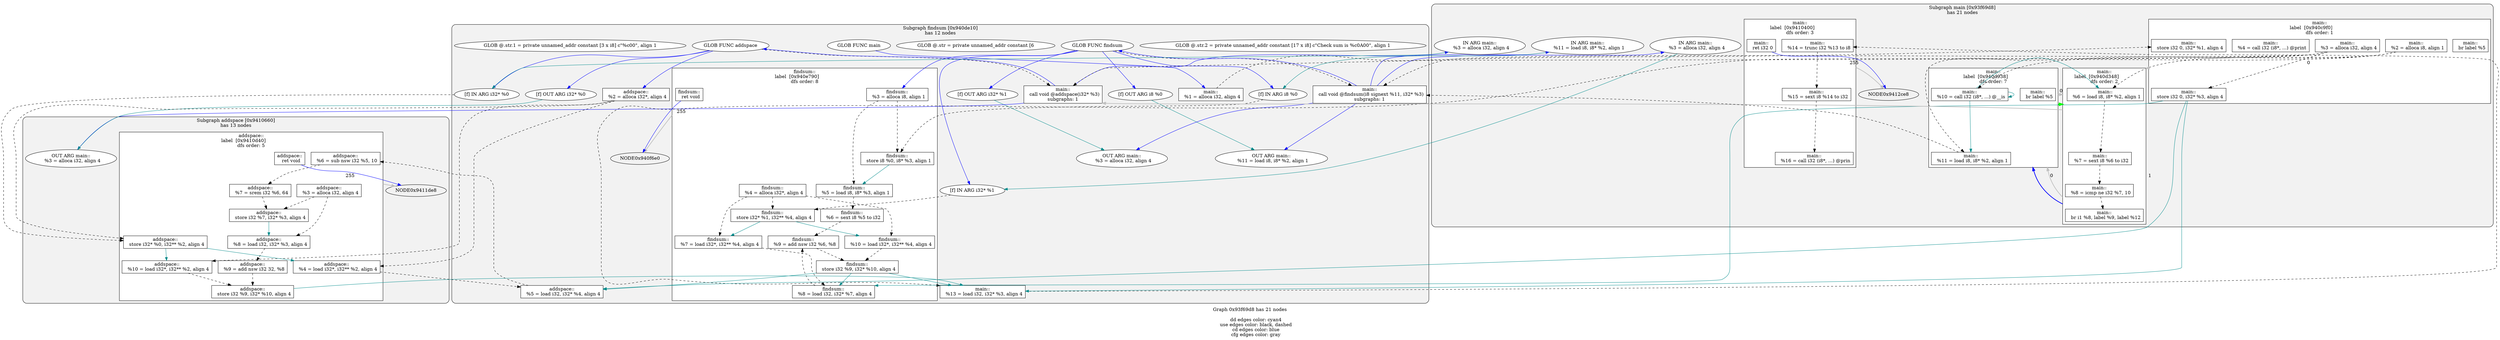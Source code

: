 digraph "DependenceGraph" {
	compound=true label="Graph 0x93f69d8 has 21 nodes\n
	dd edges color: cyan4
	use edges color: black, dashed
	cd edges color: blue
	cfg edges color: gray"

	/* subgraph 0x940de10 nodes */
	subgraph cluster_0x940de10 {
		style="filled, rounded" fillcolor=gray95
		label="Subgraph findsum [0x940de10]\nhas 12 nodes
"
		NODE0x940e250 [label="[f] IN ARG i8 %0" style=filled fillcolor=white]
		/* -- node 0x93fd7e8
		 * ------------------------------------------- */
		/* DD edges */
		/* USE edges */
		NODE0x940e250 -> NODE0x940eb00 [color="black" rank=max style="dashed"]
		/* CD edges */
		/* ID edges */
		NODE0x940e350 [label="[f] OUT ARG i8 %0" style=filled fillcolor=white]
		/* -- node 0x93fd7e8
		 * ------------------------------------------- */
		/* DD edges */
		NODE0x940e350 -> NODE0x940fd68 [color="cyan4" rank=max]
		/* USE edges */
		/* CD edges */
		/* ID edges */
		NODE0x940e4f0 [label="[f] IN ARG i32* %1" style=filled fillcolor=white]
		/* -- node 0x93fd800
		 * ------------------------------------------- */
		/* DD edges */
		/* USE edges */
		NODE0x940e4f0 -> NODE0x940ec30 [color="black" rank=max style="dashed"]
		/* CD edges */
		/* ID edges */
		NODE0x940e5f0 [label="[f] OUT ARG i32* %1" style=filled fillcolor=white]
		/* -- node 0x93fd800
		 * ------------------------------------------- */
		/* DD edges */
		NODE0x940e5f0 -> NODE0x9410068 [color="cyan4" rank=max]
		/* USE edges */
		/* CD edges */
		/* ID edges */
		/* Basic Block findsum::
label  [0x940e790] */
		subgraph cluster_bb_0x940e790 {
			style=filled fillcolor=white
			label="findsum::
label  [0x940e790]		\ndfs order: 8"
			NODE0x940e8a0 [shape=rect label="0x93fd82c"]
			NODE0x940e9d0 [shape=rect label="0x93fd864"]
			NODE0x940eb00 [shape=rect label="0x93fd8a8"]
			NODE0x940ec30 [shape=rect label="0x93fd8e8"]
			NODE0x940ed60 [shape=rect label="0x93fd91c"]
			NODE0x940ee90 [shape=rect label="0x93fd954"]
			NODE0x940efc0 [shape=rect label="0x93fd984"]
			NODE0x940f0f0 [shape=rect label="0x93fd9bc"]
			NODE0x940f220 [shape=rect label="0x93fb2c8"]
			NODE0x940f350 [shape=rect label="0x93fb2fc"]
			NODE0x940f480 [shape=rect label="0x93fb340"]
			NODE0x940f5b0 [shape=rect label="0x93fb368"]
		} /* cluster_bb_0x940e790 */

	NODE0x940f5b0 -> NODE0x940f6e0 [penwidth=2 label="255"  ltail=cluster_bb_0x940e790  lhead=cluster_bb_0x940f7e0  color="gray"]
		NODE0x940f220 [label="findsum::
  %9 = add nsw i32 %6, %8" style=filled fillcolor=white]
		/* -- node 0x93fb2c8
		 * ------------------------------------------- */
		/* DD edges */
		/* USE edges */
		NODE0x940f220 -> NODE0x940f480 [color="black" rank=max style="dashed"]
		/* CD edges */
		/* ID edges */
		NODE0x940f350 [label="findsum::
  %10 = load i32*, i32** %4, align 4" style=filled fillcolor=white]
		/* -- node 0x93fb2fc
		 * ------------------------------------------- */
		/* DD edges */
		/* USE edges */
		NODE0x940f350 -> NODE0x940f480 [color="black" rank=max style="dashed"]
		/* CD edges */
		/* ID edges */
		NODE0x940f480 [label="findsum::
  store i32 %9, i32* %10, align 4" style=filled fillcolor=white]
		/* -- node 0x93fb340
		 * ------------------------------------------- */
		/* DD edges */
		NODE0x940f480 -> NODE0x940f0f0 [color="cyan4" rank=max]
		NODE0x940f480 -> NODE0x9411310 [color="cyan4" rank=max]
		NODE0x940f480 -> NODE0x94126b8 [color="cyan4" rank=max]
		/* USE edges */
		/* CD edges */
		/* ID edges */
		NODE0x940f5b0 [label="findsum::
  ret void" style=filled fillcolor=white]
		/* -- node 0x93fb368
		 * ------------------------------------------- */
		/* DD edges */
		/* USE edges */
		/* CD edges */
		NODE0x940f5b0 -> NODE0x940f6e0 [color="blue"]
		/* ID edges */
		NODE0x940e8a0 [label="findsum::
  %3 = alloca i8, align 1" style=filled fillcolor=white]
		/* -- node 0x93fd82c
		 * ------------------------------------------- */
		/* DD edges */
		/* USE edges */
		NODE0x940e8a0 -> NODE0x940eb00 [color="black" rank=max style="dashed"]
		NODE0x940e8a0 -> NODE0x940ed60 [color="black" rank=max style="dashed"]
		/* CD edges */
		/* ID edges */
		NODE0x940e9d0 [label="findsum::
  %4 = alloca i32*, align 4" style=filled fillcolor=white]
		/* -- node 0x93fd864
		 * ------------------------------------------- */
		/* DD edges */
		/* USE edges */
		NODE0x940e9d0 -> NODE0x940ec30 [color="black" rank=max style="dashed"]
		NODE0x940e9d0 -> NODE0x940efc0 [color="black" rank=max style="dashed"]
		NODE0x940e9d0 -> NODE0x940f350 [color="black" rank=max style="dashed"]
		/* CD edges */
		/* ID edges */
		NODE0x940eb00 [label="findsum::
  store i8 %0, i8* %3, align 1" style=filled fillcolor=white]
		/* -- node 0x93fd8a8
		 * ------------------------------------------- */
		/* DD edges */
		NODE0x940eb00 -> NODE0x940ed60 [color="cyan4" rank=max]
		/* USE edges */
		/* CD edges */
		/* ID edges */
		NODE0x940ec30 [label="findsum::
  store i32* %1, i32** %4, align 4" style=filled fillcolor=white]
		/* -- node 0x93fd8e8
		 * ------------------------------------------- */
		/* DD edges */
		NODE0x940ec30 -> NODE0x940efc0 [color="cyan4" rank=max]
		NODE0x940ec30 -> NODE0x940f350 [color="cyan4" rank=max]
		/* USE edges */
		/* CD edges */
		/* ID edges */
		NODE0x940ed60 [label="findsum::
  %5 = load i8, i8* %3, align 1" style=filled fillcolor=white]
		/* -- node 0x93fd91c
		 * ------------------------------------------- */
		/* DD edges */
		/* USE edges */
		NODE0x940ed60 -> NODE0x940ee90 [color="black" rank=max style="dashed"]
		/* CD edges */
		/* ID edges */
		NODE0x940ee90 [label="findsum::
  %6 = sext i8 %5 to i32" style=filled fillcolor=white]
		/* -- node 0x93fd954
		 * ------------------------------------------- */
		/* DD edges */
		/* USE edges */
		NODE0x940ee90 -> NODE0x940f220 [color="black" rank=max style="dashed"]
		/* CD edges */
		/* ID edges */
		NODE0x940efc0 [label="findsum::
  %7 = load i32*, i32** %4, align 4" style=filled fillcolor=white]
		/* -- node 0x93fd984
		 * ------------------------------------------- */
		/* DD edges */
		/* USE edges */
		NODE0x940efc0 -> NODE0x940f0f0 [color="black" rank=max style="dashed"]
		/* CD edges */
		/* ID edges */
		NODE0x940f0f0 [label="findsum::
  %8 = load i32, i32* %7, align 4" style=filled fillcolor=white]
		/* -- node 0x93fd9bc
		 * ------------------------------------------- */
		/* DD edges */
		/* USE edges */
		NODE0x940f0f0 -> NODE0x940f220 [color="black" rank=max style="dashed"]
		/* CD edges */
		/* ID edges */
		NODE0x940c7b0 [label="GLOB @.str.2 = private unnamed_addr constant [17 x i8] c\"Check sum is %c\0A\00\", align 1" style=filled fillcolor=white]
		/* -- node 0x93f8ce4
		 * ------------------------------------------- */
		/* DD edges */
		/* USE edges */
		/* CD edges */
		/* ID edges */
		NODE0x940dee8 [label="GLOB FUNC findsum" style=filled fillcolor=white]
		/* -- node 0x93f8ff4
		 * ------------------------------------------- */
		/* DD edges */
		/* USE edges */
		NODE0x940dee8 -> NODE0x940dcc0 [color="black" rank=max style="dashed"]
		/* CD edges */
		NODE0x940dee8 -> NODE0x940e250 [color="blue"]
		NODE0x940dee8 -> NODE0x940e350 [color="blue"]
		NODE0x940dee8 -> NODE0x940e4f0 [color="blue"]
		NODE0x940dee8 -> NODE0x940e5f0 [color="blue"]
		NODE0x940dee8 -> NODE0x940e8a0 [color="blue"]
		/* ID edges */
		NODE0x940af00 [label="GLOB @.str = private unnamed_addr constant [6" style=filled fillcolor=white]
		/* -- node 0x93f90a4
		 * ------------------------------------------- */
		/* DD edges */
		/* USE edges */
		/* CD edges */
		/* ID edges */
		NODE0x9410738 [label="GLOB FUNC addspace" style=filled fillcolor=white]
		/* -- node 0x93fad1c
		 * ------------------------------------------- */
		/* DD edges */
		/* USE edges */
		NODE0x9410738 -> NODE0x9410510 [color="black" rank=max style="dashed"]
		/* CD edges */
		NODE0x9410738 -> NODE0x9410aa0 [color="blue"]
		NODE0x9410738 -> NODE0x9410ba0 [color="blue"]
		NODE0x9410738 -> NODE0x9410e50 [color="blue"]
		/* ID edges */
		NODE0x940c8d0 [label="GLOB FUNC main" style=filled fillcolor=white]
		/* -- node 0x93faed4
		 * ------------------------------------------- */
		/* DD edges */
		/* USE edges */
		/* CD edges */
		NODE0x940c8d0 -> NODE0x940cb00 [color="blue"]
		/* ID edges */
		NODE0x940c6b0 [label="GLOB @.str.1 = private unnamed_addr constant [3 x i8] c\"%c\00\", align 1" style=filled fillcolor=white]
		/* -- node 0x93fbce4
		 * ------------------------------------------- */
		/* DD edges */
		/* USE edges */
		/* CD edges */
		/* ID edges */
	}
	/* subgraph 0x9410660 nodes */
	subgraph cluster_0x9410660 {
		style="filled, rounded" fillcolor=gray95
		label="Subgraph addspace [0x9410660]\nhas 13 nodes
"
		NODE0x9410aa0 [label="[f] IN ARG i32* %0" style=filled fillcolor=white]
		/* -- node 0x93fd9e8
		 * ------------------------------------------- */
		/* DD edges */
		/* USE edges */
		NODE0x9410aa0 -> NODE0x94110b0 [color="black" rank=max style="dashed"]
		/* CD edges */
		/* ID edges */
		NODE0x9410ba0 [label="[f] OUT ARG i32* %0" style=filled fillcolor=white]
		/* -- node 0x93fd9e8
		 * ------------------------------------------- */
		/* DD edges */
		NODE0x9410ba0 -> NODE0x9412470 [color="cyan4" rank=max]
		/* USE edges */
		/* CD edges */
		/* ID edges */
		/* Basic Block addspace::
label  [0x9410d40] */
		subgraph cluster_bb_0x9410d40 {
			style=filled fillcolor=white
			label="addspace::
label  [0x9410d40]		\ndfs order: 5"
			NODE0x9410e50 [shape=rect label="0x93fb42c"]
			NODE0x9410f80 [shape=rect label="0x93fb464"]
			NODE0x94110b0 [shape=rect label="0x93fb4a8"]
			NODE0x94111e0 [shape=rect label="0x93fb4dc"]
			NODE0x9411310 [shape=rect label="0x93fb514"]
			NODE0x9411440 [shape=rect label="0x93fb558"]
			NODE0x9411570 [shape=rect label="0x93fb598"]
			NODE0x94116a0 [shape=rect label="0x93fb5d8"]
			NODE0x94117d0 [shape=rect label="0x93fb60c"]
			NODE0x9411900 [shape=rect label="0x93fb650"]
			NODE0x9411a30 [shape=rect label="0x93fb684"]
			NODE0x9411b60 [shape=rect label="0x93fb6c8"]
			NODE0x9411c90 [shape=rect label="0x93fb3b8"]
		} /* cluster_bb_0x9410d40 */

	NODE0x9411c90 -> NODE0x9411de8 [penwidth=2 label="255"  ltail=cluster_bb_0x9410d40  lhead=cluster_bb_0x9411ee8  color="gray"]
		NODE0x9411c90 [label="addspace::
  ret void" style=filled fillcolor=white]
		/* -- node 0x93fb3b8
		 * ------------------------------------------- */
		/* DD edges */
		/* USE edges */
		/* CD edges */
		NODE0x9411c90 -> NODE0x9411de8 [color="blue"]
		/* ID edges */
		NODE0x9410e50 [label="addspace::
  %2 = alloca i32*, align 4" style=filled fillcolor=white]
		/* -- node 0x93fb42c
		 * ------------------------------------------- */
		/* DD edges */
		/* USE edges */
		NODE0x9410e50 -> NODE0x94110b0 [color="black" rank=max style="dashed"]
		NODE0x9410e50 -> NODE0x94111e0 [color="black" rank=max style="dashed"]
		NODE0x9410e50 -> NODE0x9411a30 [color="black" rank=max style="dashed"]
		/* CD edges */
		/* ID edges */
		NODE0x9410f80 [label="addspace::
  %3 = alloca i32, align 4" style=filled fillcolor=white]
		/* -- node 0x93fb464
		 * ------------------------------------------- */
		/* DD edges */
		/* USE edges */
		NODE0x9410f80 -> NODE0x94116a0 [color="black" rank=max style="dashed"]
		NODE0x9410f80 -> NODE0x94117d0 [color="black" rank=max style="dashed"]
		/* CD edges */
		/* ID edges */
		NODE0x94110b0 [label="addspace::
  store i32* %0, i32** %2, align 4" style=filled fillcolor=white]
		/* -- node 0x93fb4a8
		 * ------------------------------------------- */
		/* DD edges */
		NODE0x94110b0 -> NODE0x94111e0 [color="cyan4" rank=max]
		NODE0x94110b0 -> NODE0x9411a30 [color="cyan4" rank=max]
		/* USE edges */
		/* CD edges */
		/* ID edges */
		NODE0x94111e0 [label="addspace::
  %4 = load i32*, i32** %2, align 4" style=filled fillcolor=white]
		/* -- node 0x93fb4dc
		 * ------------------------------------------- */
		/* DD edges */
		/* USE edges */
		NODE0x94111e0 -> NODE0x9411310 [color="black" rank=max style="dashed"]
		/* CD edges */
		/* ID edges */
		NODE0x9411310 [label="addspace::
  %5 = load i32, i32* %4, align 4" style=filled fillcolor=white]
		/* -- node 0x93fb514
		 * ------------------------------------------- */
		/* DD edges */
		/* USE edges */
		NODE0x9411310 -> NODE0x9411440 [color="black" rank=max style="dashed"]
		/* CD edges */
		/* ID edges */
		NODE0x9411440 [label="addspace::
  %6 = sub nsw i32 %5, 10" style=filled fillcolor=white]
		/* -- node 0x93fb558
		 * ------------------------------------------- */
		/* DD edges */
		/* USE edges */
		NODE0x9411440 -> NODE0x9411570 [color="black" rank=max style="dashed"]
		/* CD edges */
		/* ID edges */
		NODE0x9411570 [label="addspace::
  %7 = srem i32 %6, 64" style=filled fillcolor=white]
		/* -- node 0x93fb598
		 * ------------------------------------------- */
		/* DD edges */
		/* USE edges */
		NODE0x9411570 -> NODE0x94116a0 [color="black" rank=max style="dashed"]
		/* CD edges */
		/* ID edges */
		NODE0x94116a0 [label="addspace::
  store i32 %7, i32* %3, align 4" style=filled fillcolor=white]
		/* -- node 0x93fb5d8
		 * ------------------------------------------- */
		/* DD edges */
		NODE0x94116a0 -> NODE0x94117d0 [color="cyan4" rank=max]
		/* USE edges */
		/* CD edges */
		/* ID edges */
		NODE0x94117d0 [label="addspace::
  %8 = load i32, i32* %3, align 4" style=filled fillcolor=white]
		/* -- node 0x93fb60c
		 * ------------------------------------------- */
		/* DD edges */
		/* USE edges */
		NODE0x94117d0 -> NODE0x9411900 [color="black" rank=max style="dashed"]
		/* CD edges */
		/* ID edges */
		NODE0x9411900 [label="addspace::
  %9 = add nsw i32 32, %8" style=filled fillcolor=white]
		/* -- node 0x93fb650
		 * ------------------------------------------- */
		/* DD edges */
		/* USE edges */
		NODE0x9411900 -> NODE0x9411b60 [color="black" rank=max style="dashed"]
		/* CD edges */
		/* ID edges */
		NODE0x9411a30 [label="addspace::
  %10 = load i32*, i32** %2, align 4" style=filled fillcolor=white]
		/* -- node 0x93fb684
		 * ------------------------------------------- */
		/* DD edges */
		/* USE edges */
		NODE0x9411a30 -> NODE0x9411b60 [color="black" rank=max style="dashed"]
		/* CD edges */
		/* ID edges */
		NODE0x9411b60 [label="addspace::
  store i32 %9, i32* %10, align 4" style=filled fillcolor=white]
		/* -- node 0x93fb6c8
		 * ------------------------------------------- */
		/* DD edges */
		NODE0x9411b60 -> NODE0x94126b8 [color="cyan4" rank=max]
		/* USE edges */
		/* CD edges */
		/* ID edges */
	}
	/* subgraph 0x93f69d8 nodes */
	subgraph cluster_0x93f69d8 {
		style="filled, rounded" fillcolor=gray95
		label="Subgraph main [0x93f69d8]\nhas 21 nodes
"
		/* Basic Block main::
label  [0x940c9f0] */
		subgraph cluster_bb_0x940c9f0 {
			style=filled fillcolor=white
			label="main::
label  [0x940c9f0]		\ndfs order: 1"
			NODE0x940cb00 [shape=rect label="0x93fcc9c"]
			NODE0x940cc20 [shape=rect label="0x93fcf14"]
			NODE0x940cd40 [shape=rect label="0x93fcf4c"]
			NODE0x940ce60 [shape=rect label="0x93fcf90"]
			NODE0x940cf80 [shape=rect label="0x93fd3f0"]
			NODE0x940d0c8 [shape=rect label="0x93fd438"]
			NODE0x940d1f8 [shape=rect label="0x93fd46c"]
		} /* cluster_bb_0x940c9f0 */

		/* Basic Block main::
label  [0x940d348] */
		subgraph cluster_bb_0x940d348 {
			style=filled fillcolor=white
			label="main::
label  [0x940d348]		\ndfs order: 2"
			NODE0x940d458 [shape=rect label="0x93fd49c"]
			NODE0x940d588 [shape=rect label="0x93fd4d4"]
			NODE0x940d6b8 [shape=rect label="0x93fd510"]
			NODE0x940d7e8 [shape=rect label="0x93fd55c"]
		} /* cluster_bb_0x940d348 */

		/* Basic Block main::
label  [0x940d938] */
		subgraph cluster_bb_0x940d938 {
			style=filled fillcolor=white
			label="main::
label  [0x940d938]		\ndfs order: 7"
			NODE0x940da48 [shape=rect label="0x93fd5a4"]
			NODE0x940db90 [shape=rect label="0x93fd5dc"]
			NODE0x940dcc0 [shape=rect label="0x93fd62c"]
			NODE0x94102b0 [shape=rect label="0x93fd664"]
		} /* cluster_bb_0x940d938 */

		/* Basic Block main::
label  [0x9410400] */
		subgraph cluster_bb_0x9410400 {
			style=filled fillcolor=white
			label="main::
label  [0x9410400]		\ndfs order: 3"
			NODE0x9410510 [shape=rect label="0x93fd6a0"]
			NODE0x94126b8 [shape=rect label="0x93fd6dc"]
			NODE0x94127e8 [shape=rect label="0x93fd714"]
			NODE0x9412918 [shape=rect label="0x93fd744"]
			NODE0x9412a48 [shape=rect label="0x93fd78c"]
			NODE0x9412b90 [shape=rect label="0x93fd7c4"]
		} /* cluster_bb_0x9410400 */

	NODE0x940d1f8 -> NODE0x940d458 [penwidth=2 label="0"  ltail=cluster_bb_0x940c9f0  lhead=cluster_bb_0x940d348  color="gray"]
	NODE0x940d7e8 -> NODE0x940da48 [penwidth=2 label="0"  ltail=cluster_bb_0x940d348  lhead=cluster_bb_0x940d938  color="gray"]
	NODE0x940d7e8 -> NODE0x9410510 [penwidth=2 label="1"  ltail=cluster_bb_0x940d348  lhead=cluster_bb_0x9410400  color="gray"]
	NODE0x940d7e8 -> NODE0x940da48 [penwidth=2 color=blue  ltail=cluster_bb_0x940d348  lhead=cluster_bb_0x940d938]
	NODE0x94102b0 -> NODE0x940d458 [penwidth=2 label="0"  ltail=cluster_bb_0x940d938  lhead=cluster_bb_0x940d348  color="gray"]
	/* post-dominance frontiers */
NODE0x940da48 -> NODE0x940d7e8 [penwidth=3 color=green  ltail=cluster_bb_0x940d938  lhead=cluster_bb_0x940d348 constraint=false]
	NODE0x9412b90 -> NODE0x9412ce8 [penwidth=2 label="255"  ltail=cluster_bb_0x9410400  lhead=cluster_bb_0x9412de8  color="gray"]
		NODE0x940cb00 [label="main::
  %1 = alloca i32, align 4" style=filled fillcolor=white]
		/* -- node 0x93fcc9c
		 * ------------------------------------------- */
		/* DD edges */
		/* USE edges */
		NODE0x940cb00 -> NODE0x940ce60 [color="black" rank=max style="dashed"]
		/* CD edges */
		/* ID edges */
		NODE0x940cc20 [label="main::
  %2 = alloca i8, align 1" style=filled fillcolor=white]
		/* -- node 0x93fcf14
		 * ------------------------------------------- */
		/* DD edges */
		/* USE edges */
		NODE0x940cc20 -> NODE0x940d458 [color="black" rank=max style="dashed"]
		NODE0x940cc20 -> NODE0x940da48 [color="black" rank=max style="dashed"]
		NODE0x940cc20 -> NODE0x940db90 [color="black" rank=max style="dashed"]
		/* CD edges */
		/* ID edges */
		NODE0x940cd40 [label="main::
  %3 = alloca i32, align 4" style=filled fillcolor=white]
		/* -- node 0x93fcf4c
		 * ------------------------------------------- */
		/* DD edges */
		/* USE edges */
		NODE0x940cd40 -> NODE0x940d0c8 [color="black" rank=max style="dashed"]
		NODE0x940cd40 -> NODE0x940dcc0 [color="black" rank=max style="dashed"]
		NODE0x940cd40 -> NODE0x9410510 [color="black" rank=max style="dashed"]
		NODE0x940cd40 -> NODE0x94126b8 [color="black" rank=max style="dashed"]
		/* CD edges */
		/* ID edges */
		NODE0x940ce60 [label="main::
  store i32 0, i32* %1, align 4" style=filled fillcolor=white]
		/* -- node 0x93fcf90
		 * ------------------------------------------- */
		/* DD edges */
		/* USE edges */
		/* CD edges */
		/* ID edges */
		NODE0x940cf80 [label="main::
  %4 = call i32 (i8*, ...) @print" style=filled fillcolor=white]
		/* -- node 0x93fd3f0
		 * ------------------------------------------- */
		/* DD edges */
		/* USE edges */
		/* CD edges */
		/* ID edges */
		NODE0x940d0c8 [label="main::
  store i32 0, i32* %3, align 4" style=filled fillcolor=white]
		/* -- node 0x93fd438
		 * ------------------------------------------- */
		/* DD edges */
		NODE0x940d0c8 -> NODE0x940f0f0 [color="cyan4" rank=max]
		NODE0x940d0c8 -> NODE0x9411310 [color="cyan4" rank=max]
		NODE0x940d0c8 -> NODE0x94126b8 [color="cyan4" rank=max]
		/* USE edges */
		/* CD edges */
		/* ID edges */
		NODE0x940d1f8 [label="main::
  br label %5" style=filled fillcolor=white]
		/* -- node 0x93fd46c
		 * ------------------------------------------- */
		/* DD edges */
		/* USE edges */
		/* CD edges */
		/* ID edges */
		NODE0x940d458 [label="main::
  %6 = load i8, i8* %2, align 1" style=filled fillcolor=white]
		/* -- node 0x93fd49c
		 * ------------------------------------------- */
		/* DD edges */
		/* USE edges */
		NODE0x940d458 -> NODE0x940d588 [color="black" rank=max style="dashed"]
		/* CD edges */
		/* ID edges */
		NODE0x940d588 [label="main::
  %7 = sext i8 %6 to i32" style=filled fillcolor=white]
		/* -- node 0x93fd4d4
		 * ------------------------------------------- */
		/* DD edges */
		/* USE edges */
		NODE0x940d588 -> NODE0x940d6b8 [color="black" rank=max style="dashed"]
		/* CD edges */
		/* ID edges */
		NODE0x940d6b8 [label="main::
  %8 = icmp ne i32 %7, 10" style=filled fillcolor=white]
		/* -- node 0x93fd510
		 * ------------------------------------------- */
		/* DD edges */
		/* USE edges */
		NODE0x940d6b8 -> NODE0x940d7e8 [color="black" rank=max style="dashed"]
		/* CD edges */
		/* ID edges */
		NODE0x940d7e8 [label="main::
  br i1 %8, label %9, label %12" style=filled fillcolor=white]
		/* -- node 0x93fd55c
		 * ------------------------------------------- */
		/* DD edges */
		/* USE edges */
		/* CD edges */
		/* ID edges */
		NODE0x940da48 [label="main::
  %10 = call i32 (i8*, ...) @__is" style=filled fillcolor=white]
		/* -- node 0x93fd5a4
		 * ------------------------------------------- */
		/* DD edges */
		NODE0x940da48 -> NODE0x940d458 [color="cyan4" rank=max]
		NODE0x940da48 -> NODE0x940da48 [color="cyan4" rank=max]
		NODE0x940da48 -> NODE0x940db90 [color="cyan4" rank=max]
		/* USE edges */
		/* CD edges */
		/* ID edges */
		NODE0x940db90 [label="main::
  %11 = load i8, i8* %2, align 1" style=filled fillcolor=white]
		/* -- node 0x93fd5dc
		 * ------------------------------------------- */
		/* DD edges */
		/* USE edges */
		NODE0x940db90 -> NODE0x940dcc0 [color="black" rank=max style="dashed"]
		/* CD edges */
		/* ID edges */
		NODE0x940dcc0 [label="main::
  call void @findsum(i8 signext %11, i32* %3)\nsubgraphs: 1" style=filled fillcolor=white]
		NODE0x940ff68 [label="IN ARG main::
  %3 = alloca i32, align 4" style=filled fillcolor=white]
		/* -- node 0x93fcf4c
		 * ------------------------------------------- */
		/* DD edges */
		NODE0x940ff68 -> NODE0x940e4f0 [color="cyan4" rank=max]
		/* USE edges */
		/* CD edges */
		/* ID edges */
		NODE0x9410068 [label="OUT ARG main::
  %3 = alloca i32, align 4" style=filled fillcolor=white]
		/* -- node 0x93fcf4c
		 * ------------------------------------------- */
		/* DD edges */
		/* USE edges */
		/* CD edges */
		/* ID edges */
		NODE0x940fc68 [label="IN ARG main::
  %11 = load i8, i8* %2, align 1" style=filled fillcolor=white]
		/* -- node 0x93fd5dc
		 * ------------------------------------------- */
		/* DD edges */
		NODE0x940fc68 -> NODE0x940e250 [color="cyan4" rank=max]
		/* USE edges */
		/* CD edges */
		/* ID edges */
		NODE0x940fd68 [label="OUT ARG main::
  %11 = load i8, i8* %2, align 1" style=filled fillcolor=white]
		/* -- node 0x93fd5dc
		 * ------------------------------------------- */
		/* DD edges */
		/* USE edges */
		/* CD edges */
		/* ID edges */
		/* -- node 0x93fd62c
		 * ------------------------------------------- */
		/* DD edges */
		/* USE edges */
		/* CD edges */
		NODE0x940dcc0 -> NODE0x940dee8 [color="blue"]
		NODE0x940dcc0 -> NODE0x940fc68 [color="blue"]
		NODE0x940dcc0 -> NODE0x940fd68 [color="blue"]
		NODE0x940dcc0 -> NODE0x940ff68 [color="blue"]
		NODE0x940dcc0 -> NODE0x9410068 [color="blue"]
		/* ID edges */
		NODE0x94102b0 [label="main::
  br label %5" style=filled fillcolor=white]
		/* -- node 0x93fd664
		 * ------------------------------------------- */
		/* DD edges */
		/* USE edges */
		/* CD edges */
		/* ID edges */
		NODE0x9410510 [label="main::
  call void @addspace(i32* %3)\nsubgraphs: 1" style=filled fillcolor=white]
		NODE0x9412370 [label="IN ARG main::
  %3 = alloca i32, align 4" style=filled fillcolor=white]
		/* -- node 0x93fcf4c
		 * ------------------------------------------- */
		/* DD edges */
		NODE0x9412370 -> NODE0x9410aa0 [color="cyan4" rank=max]
		/* USE edges */
		/* CD edges */
		/* ID edges */
		NODE0x9412470 [label="OUT ARG main::
  %3 = alloca i32, align 4" style=filled fillcolor=white]
		/* -- node 0x93fcf4c
		 * ------------------------------------------- */
		/* DD edges */
		/* USE edges */
		/* CD edges */
		/* ID edges */
		/* -- node 0x93fd6a0
		 * ------------------------------------------- */
		/* DD edges */
		/* USE edges */
		/* CD edges */
		NODE0x9410510 -> NODE0x9410738 [color="blue"]
		NODE0x9410510 -> NODE0x9412370 [color="blue"]
		NODE0x9410510 -> NODE0x9412470 [color="blue"]
		/* ID edges */
		NODE0x94126b8 [label="main::
  %13 = load i32, i32* %3, align 4" style=filled fillcolor=white]
		/* -- node 0x93fd6dc
		 * ------------------------------------------- */
		/* DD edges */
		/* USE edges */
		NODE0x94126b8 -> NODE0x94127e8 [color="black" rank=max style="dashed"]
		/* CD edges */
		/* ID edges */
		NODE0x94127e8 [label="main::
  %14 = trunc i32 %13 to i8" style=filled fillcolor=white]
		/* -- node 0x93fd714
		 * ------------------------------------------- */
		/* DD edges */
		/* USE edges */
		NODE0x94127e8 -> NODE0x9412918 [color="black" rank=max style="dashed"]
		/* CD edges */
		/* ID edges */
		NODE0x9412918 [label="main::
  %15 = sext i8 %14 to i32" style=filled fillcolor=white]
		/* -- node 0x93fd744
		 * ------------------------------------------- */
		/* DD edges */
		/* USE edges */
		NODE0x9412918 -> NODE0x9412a48 [color="black" rank=max style="dashed"]
		/* CD edges */
		/* ID edges */
		NODE0x9412a48 [label="main::
  %16 = call i32 (i8*, ...) @prin" style=filled fillcolor=white]
		/* -- node 0x93fd78c
		 * ------------------------------------------- */
		/* DD edges */
		/* USE edges */
		/* CD edges */
		/* ID edges */
		NODE0x9412b90 [label="main::
  ret i32 0" style=filled fillcolor=white]
		/* -- node 0x93fd7c4
		 * ------------------------------------------- */
		/* DD edges */
		/* USE edges */
		/* CD edges */
		NODE0x9412b90 -> NODE0x9412ce8 [color="blue"]
		/* ID edges */
	}
}
